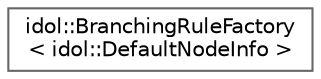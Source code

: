 digraph "Graphical Class Hierarchy"
{
 // LATEX_PDF_SIZE
  bgcolor="transparent";
  edge [fontname=Helvetica,fontsize=10,labelfontname=Helvetica,labelfontsize=10];
  node [fontname=Helvetica,fontsize=10,shape=box,height=0.2,width=0.4];
  rankdir="LR";
  Node0 [id="Node000000",label="idol::BranchingRuleFactory\l\< idol::DefaultNodeInfo \>",height=0.2,width=0.4,color="grey40", fillcolor="white", style="filled",URL="$classidol_1_1BranchingRuleFactory.html",tooltip=" "];
}
